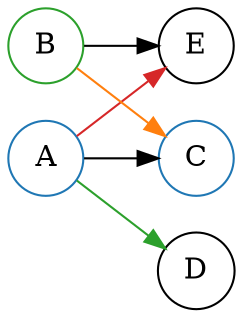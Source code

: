 digraph {
	graph [rankdir=LR]
	A [color="#1f77b4" shape=circle]
	B [color="#2ca02c" shape=circle]
	C [color="#1f77b4" shape=circle]
	D [color=black shape=circle]
	E [color=black shape=circle]
	A -> C [color=black]
	B -> C [color="#ff7f0e"]
	A -> D [color="#2ca02c"]
	A -> E [color="#d62728"]
	B -> E [color=black]
}

